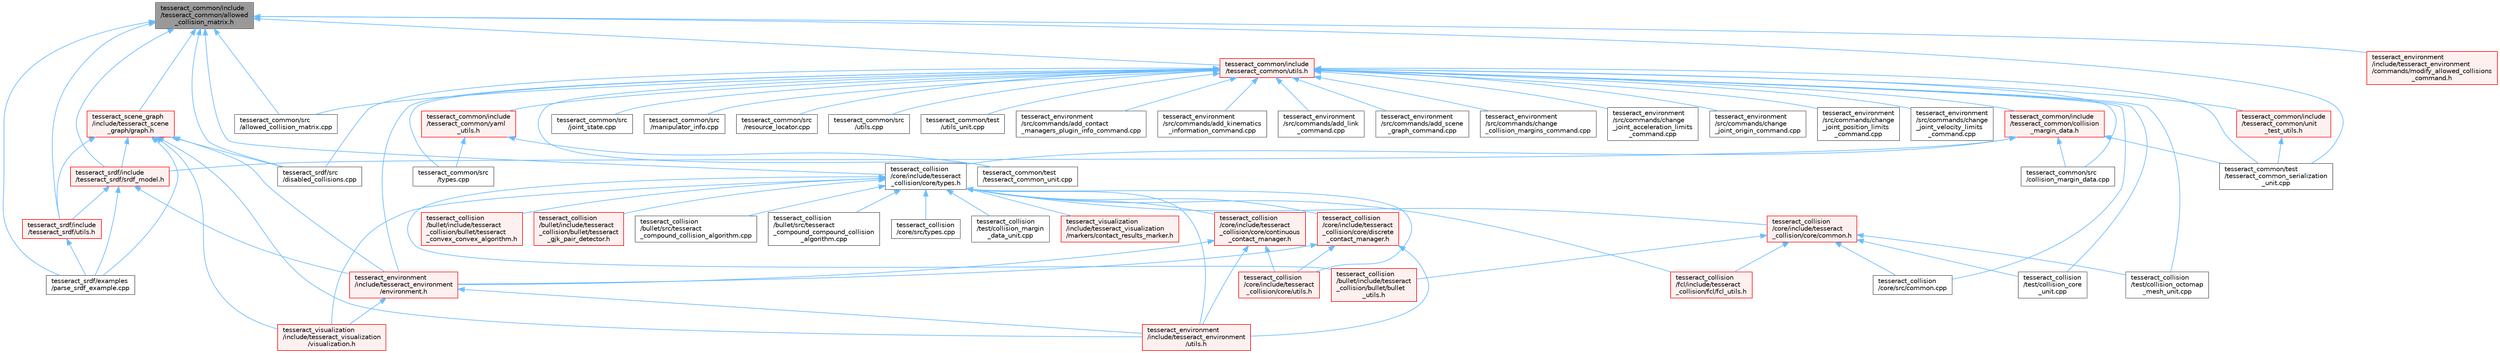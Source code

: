 digraph "tesseract_common/include/tesseract_common/allowed_collision_matrix.h"
{
 // LATEX_PDF_SIZE
  bgcolor="transparent";
  edge [fontname=Helvetica,fontsize=10,labelfontname=Helvetica,labelfontsize=10];
  node [fontname=Helvetica,fontsize=10,shape=box,height=0.2,width=0.4];
  Node1 [label="tesseract_common/include\l/tesseract_common/allowed\l_collision_matrix.h",height=0.2,width=0.4,color="gray40", fillcolor="grey60", style="filled", fontcolor="black",tooltip=" "];
  Node1 -> Node2 [dir="back",color="steelblue1",style="solid"];
  Node2 [label="tesseract_collision\l/core/include/tesseract\l_collision/core/types.h",height=0.2,width=0.4,color="grey40", fillcolor="white", style="filled",URL="$d3/db3/tesseract__collision_2core_2include_2tesseract__collision_2core_2types_8h.html",tooltip="Tesseracts Collision Common Types."];
  Node2 -> Node3 [dir="back",color="steelblue1",style="solid"];
  Node3 [label="tesseract_collision\l/bullet/include/tesseract\l_collision/bullet/bullet\l_utils.h",height=0.2,width=0.4,color="red", fillcolor="#FFF0F0", style="filled",URL="$d6/d91/bullet__utils_8h.html",tooltip="Tesseract ROS Bullet environment utility function."];
  Node2 -> Node35 [dir="back",color="steelblue1",style="solid"];
  Node35 [label="tesseract_collision\l/bullet/include/tesseract\l_collision/bullet/tesseract\l_convex_convex_algorithm.h",height=0.2,width=0.4,color="red", fillcolor="#FFF0F0", style="filled",URL="$dc/dcd/tesseract__convex__convex__algorithm_8h.html",tooltip=" "];
  Node2 -> Node38 [dir="back",color="steelblue1",style="solid"];
  Node38 [label="tesseract_collision\l/bullet/include/tesseract\l_collision/bullet/tesseract\l_gjk_pair_detector.h",height=0.2,width=0.4,color="red", fillcolor="#FFF0F0", style="filled",URL="$d6/ddf/tesseract__gjk__pair__detector_8h.html",tooltip=" "];
  Node2 -> Node40 [dir="back",color="steelblue1",style="solid"];
  Node40 [label="tesseract_collision\l/bullet/src/tesseract\l_compound_collision_algorithm.cpp",height=0.2,width=0.4,color="grey40", fillcolor="white", style="filled",URL="$d6/d2d/tesseract__compound__collision__algorithm_8cpp.html",tooltip=" "];
  Node2 -> Node41 [dir="back",color="steelblue1",style="solid"];
  Node41 [label="tesseract_collision\l/bullet/src/tesseract\l_compound_compound_collision\l_algorithm.cpp",height=0.2,width=0.4,color="grey40", fillcolor="white", style="filled",URL="$d9/dee/tesseract__compound__compound__collision__algorithm_8cpp.html",tooltip=" "];
  Node2 -> Node42 [dir="back",color="steelblue1",style="solid"];
  Node42 [label="tesseract_collision\l/core/include/tesseract\l_collision/core/common.h",height=0.2,width=0.4,color="red", fillcolor="#FFF0F0", style="filled",URL="$dc/d54/common_8h.html",tooltip="This is a collection of common methods."];
  Node42 -> Node3 [dir="back",color="steelblue1",style="solid"];
  Node42 -> Node57 [dir="back",color="steelblue1",style="solid"];
  Node57 [label="tesseract_collision\l/core/src/common.cpp",height=0.2,width=0.4,color="grey40", fillcolor="white", style="filled",URL="$d9/df9/common_8cpp.html",tooltip="This is a collection of common methods."];
  Node42 -> Node58 [dir="back",color="steelblue1",style="solid"];
  Node58 [label="tesseract_collision\l/fcl/include/tesseract\l_collision/fcl/fcl_utils.h",height=0.2,width=0.4,color="red", fillcolor="#FFF0F0", style="filled",URL="$d2/dde/fcl__utils_8h.html",tooltip="Tesseract ROS FCL Utility Functions."];
  Node42 -> Node63 [dir="back",color="steelblue1",style="solid"];
  Node63 [label="tesseract_collision\l/test/collision_core\l_unit.cpp",height=0.2,width=0.4,color="grey40", fillcolor="white", style="filled",URL="$d4/d09/collision__core__unit_8cpp.html",tooltip=" "];
  Node42 -> Node28 [dir="back",color="steelblue1",style="solid"];
  Node28 [label="tesseract_collision\l/test/collision_octomap\l_mesh_unit.cpp",height=0.2,width=0.4,color="grey40", fillcolor="white", style="filled",URL="$d0/dcb/collision__octomap__mesh__unit_8cpp.html",tooltip=" "];
  Node2 -> Node67 [dir="back",color="steelblue1",style="solid"];
  Node67 [label="tesseract_collision\l/core/include/tesseract\l_collision/core/continuous\l_contact_manager.h",height=0.2,width=0.4,color="red", fillcolor="#FFF0F0", style="filled",URL="$d6/d0f/continuous__contact__manager_8h.html",tooltip="This is the continuous contact manager base class."];
  Node67 -> Node92 [dir="back",color="steelblue1",style="solid"];
  Node92 [label="tesseract_collision\l/core/include/tesseract\l_collision/core/utils.h",height=0.2,width=0.4,color="red", fillcolor="#FFF0F0", style="filled",URL="$df/d4c/tesseract__collision_2core_2include_2tesseract__collision_2core_2utils_8h.html",tooltip="Tesseract Collision utils."];
  Node67 -> Node74 [dir="back",color="steelblue1",style="solid"];
  Node74 [label="tesseract_environment\l/include/tesseract_environment\l/environment.h",height=0.2,width=0.4,color="red", fillcolor="#FFF0F0", style="filled",URL="$de/d26/environment_8h.html",tooltip=" "];
  Node74 -> Node80 [dir="back",color="steelblue1",style="solid"];
  Node80 [label="tesseract_environment\l/include/tesseract_environment\l/utils.h",height=0.2,width=0.4,color="red", fillcolor="#FFF0F0", style="filled",URL="$d9/d71/tesseract__environment_2include_2tesseract__environment_2utils_8h.html",tooltip="Tesseract Environment Utility Functions."];
  Node74 -> Node89 [dir="back",color="steelblue1",style="solid"];
  Node89 [label="tesseract_visualization\l/include/tesseract_visualization\l/visualization.h",height=0.2,width=0.4,color="red", fillcolor="#FFF0F0", style="filled",URL="$d2/d02/visualization_8h.html",tooltip="Visualization Class."];
  Node67 -> Node80 [dir="back",color="steelblue1",style="solid"];
  Node2 -> Node99 [dir="back",color="steelblue1",style="solid"];
  Node99 [label="tesseract_collision\l/core/include/tesseract\l_collision/core/discrete\l_contact_manager.h",height=0.2,width=0.4,color="red", fillcolor="#FFF0F0", style="filled",URL="$db/d35/discrete__contact__manager_8h.html",tooltip="This is the discrete contact manager base class."];
  Node99 -> Node92 [dir="back",color="steelblue1",style="solid"];
  Node99 -> Node74 [dir="back",color="steelblue1",style="solid"];
  Node99 -> Node80 [dir="back",color="steelblue1",style="solid"];
  Node2 -> Node92 [dir="back",color="steelblue1",style="solid"];
  Node2 -> Node105 [dir="back",color="steelblue1",style="solid"];
  Node105 [label="tesseract_collision\l/core/src/types.cpp",height=0.2,width=0.4,color="grey40", fillcolor="white", style="filled",URL="$da/d00/tesseract__collision_2core_2src_2types_8cpp.html",tooltip="Tesseracts Collision Common Types."];
  Node2 -> Node58 [dir="back",color="steelblue1",style="solid"];
  Node2 -> Node106 [dir="back",color="steelblue1",style="solid"];
  Node106 [label="tesseract_collision\l/test/collision_margin\l_data_unit.cpp",height=0.2,width=0.4,color="grey40", fillcolor="white", style="filled",URL="$d5/d56/collision__margin__data__unit_8cpp.html",tooltip=" "];
  Node2 -> Node80 [dir="back",color="steelblue1",style="solid"];
  Node2 -> Node107 [dir="back",color="steelblue1",style="solid"];
  Node107 [label="tesseract_visualization\l/include/tesseract_visualization\l/markers/contact_results_marker.h",height=0.2,width=0.4,color="red", fillcolor="#FFF0F0", style="filled",URL="$d5/d96/contact__results__marker_8h.html",tooltip=" "];
  Node2 -> Node89 [dir="back",color="steelblue1",style="solid"];
  Node1 -> Node108 [dir="back",color="steelblue1",style="solid"];
  Node108 [label="tesseract_common/include\l/tesseract_common/utils.h",height=0.2,width=0.4,color="red", fillcolor="#FFF0F0", style="filled",URL="$dc/d79/tesseract__common_2include_2tesseract__common_2utils_8h.html",tooltip="Common Tesseract Utility Functions."];
  Node108 -> Node57 [dir="back",color="steelblue1",style="solid"];
  Node108 -> Node63 [dir="back",color="steelblue1",style="solid"];
  Node108 -> Node28 [dir="back",color="steelblue1",style="solid"];
  Node108 -> Node109 [dir="back",color="steelblue1",style="solid"];
  Node109 [label="tesseract_common/include\l/tesseract_common/collision\l_margin_data.h",height=0.2,width=0.4,color="red", fillcolor="#FFF0F0", style="filled",URL="$d4/da8/collision__margin__data_8h.html",tooltip="This is used to store collision margin information."];
  Node109 -> Node2 [dir="back",color="steelblue1",style="solid"];
  Node109 -> Node110 [dir="back",color="steelblue1",style="solid"];
  Node110 [label="tesseract_common/src\l/collision_margin_data.cpp",height=0.2,width=0.4,color="grey40", fillcolor="white", style="filled",URL="$d6/d53/collision__margin__data_8cpp.html",tooltip="CollisionMarginData."];
  Node109 -> Node111 [dir="back",color="steelblue1",style="solid"];
  Node111 [label="tesseract_common/test\l/tesseract_common_serialization\l_unit.cpp",height=0.2,width=0.4,color="grey40", fillcolor="white", style="filled",URL="$d4/d44/tesseract__common__serialization__unit_8cpp.html",tooltip="Tests serialization of types in tesseract_common."];
  Node109 -> Node115 [dir="back",color="steelblue1",style="solid"];
  Node115 [label="tesseract_srdf/include\l/tesseract_srdf/srdf_model.h",height=0.2,width=0.4,color="red", fillcolor="#FFF0F0", style="filled",URL="$d0/d42/srdf__model_8h.html",tooltip="Parse srdf xml."];
  Node115 -> Node74 [dir="back",color="steelblue1",style="solid"];
  Node115 -> Node116 [dir="back",color="steelblue1",style="solid"];
  Node116 [label="tesseract_srdf/examples\l/parse_srdf_example.cpp",height=0.2,width=0.4,color="grey40", fillcolor="white", style="filled",URL="$d3/d2e/parse__srdf__example_8cpp.html",tooltip=" "];
  Node115 -> Node117 [dir="back",color="steelblue1",style="solid"];
  Node117 [label="tesseract_srdf/include\l/tesseract_srdf/utils.h",height=0.2,width=0.4,color="red", fillcolor="#FFF0F0", style="filled",URL="$dd/d02/tesseract__srdf_2include_2tesseract__srdf_2utils_8h.html",tooltip="Tesseract SRDF utility functions."];
  Node117 -> Node116 [dir="back",color="steelblue1",style="solid"];
  Node108 -> Node123 [dir="back",color="steelblue1",style="solid"];
  Node123 [label="tesseract_common/include\l/tesseract_common/unit\l_test_utils.h",height=0.2,width=0.4,color="red", fillcolor="#FFF0F0", style="filled",URL="$d2/d05/unit__test__utils_8h.html",tooltip="Common Tesseract unit test utilities."];
  Node123 -> Node111 [dir="back",color="steelblue1",style="solid"];
  Node108 -> Node128 [dir="back",color="steelblue1",style="solid"];
  Node128 [label="tesseract_common/include\l/tesseract_common/yaml\l_utils.h",height=0.2,width=0.4,color="red", fillcolor="#FFF0F0", style="filled",URL="$d2/db4/yaml__utils_8h.html",tooltip="YAML Type conversions."];
  Node128 -> Node129 [dir="back",color="steelblue1",style="solid"];
  Node129 [label="tesseract_common/src\l/types.cpp",height=0.2,width=0.4,color="grey40", fillcolor="white", style="filled",URL="$d8/d8c/tesseract__common_2src_2types_8cpp.html",tooltip="Common Tesseract Types."];
  Node128 -> Node130 [dir="back",color="steelblue1",style="solid"];
  Node130 [label="tesseract_common/test\l/tesseract_common_unit.cpp",height=0.2,width=0.4,color="grey40", fillcolor="white", style="filled",URL="$de/df1/tesseract__common__unit_8cpp.html",tooltip=" "];
  Node108 -> Node133 [dir="back",color="steelblue1",style="solid"];
  Node133 [label="tesseract_common/src\l/allowed_collision_matrix.cpp",height=0.2,width=0.4,color="grey40", fillcolor="white", style="filled",URL="$d3/db2/allowed__collision__matrix_8cpp.html",tooltip="AllowedCollisionMatrix."];
  Node108 -> Node110 [dir="back",color="steelblue1",style="solid"];
  Node108 -> Node134 [dir="back",color="steelblue1",style="solid"];
  Node134 [label="tesseract_common/src\l/joint_state.cpp",height=0.2,width=0.4,color="grey40", fillcolor="white", style="filled",URL="$d6/dec/joint__state_8cpp.html",tooltip="Tesseract Joint State."];
  Node108 -> Node135 [dir="back",color="steelblue1",style="solid"];
  Node135 [label="tesseract_common/src\l/manipulator_info.cpp",height=0.2,width=0.4,color="grey40", fillcolor="white", style="filled",URL="$d5/dd9/manipulator__info_8cpp.html",tooltip=" "];
  Node108 -> Node136 [dir="back",color="steelblue1",style="solid"];
  Node136 [label="tesseract_common/src\l/resource_locator.cpp",height=0.2,width=0.4,color="grey40", fillcolor="white", style="filled",URL="$d7/d6f/resource__locator_8cpp.html",tooltip="Resource locator functions."];
  Node108 -> Node129 [dir="back",color="steelblue1",style="solid"];
  Node108 -> Node137 [dir="back",color="steelblue1",style="solid"];
  Node137 [label="tesseract_common/src\l/utils.cpp",height=0.2,width=0.4,color="grey40", fillcolor="white", style="filled",URL="$df/d6b/tesseract__common_2src_2utils_8cpp.html",tooltip="Common Tesseract Utility Functions."];
  Node108 -> Node111 [dir="back",color="steelblue1",style="solid"];
  Node108 -> Node130 [dir="back",color="steelblue1",style="solid"];
  Node108 -> Node138 [dir="back",color="steelblue1",style="solid"];
  Node138 [label="tesseract_common/test\l/utils_unit.cpp",height=0.2,width=0.4,color="grey40", fillcolor="white", style="filled",URL="$d2/d44/utils__unit_8cpp.html",tooltip=" "];
  Node108 -> Node74 [dir="back",color="steelblue1",style="solid"];
  Node108 -> Node139 [dir="back",color="steelblue1",style="solid"];
  Node139 [label="tesseract_environment\l/src/commands/add_contact\l_managers_plugin_info_command.cpp",height=0.2,width=0.4,color="grey40", fillcolor="white", style="filled",URL="$df/d2e/add__contact__managers__plugin__info__command_8cpp.html",tooltip="Used to add contact managers to the environment."];
  Node108 -> Node140 [dir="back",color="steelblue1",style="solid"];
  Node140 [label="tesseract_environment\l/src/commands/add_kinematics\l_information_command.cpp",height=0.2,width=0.4,color="grey40", fillcolor="white", style="filled",URL="$dc/de2/add__kinematics__information__command_8cpp.html",tooltip=" "];
  Node108 -> Node141 [dir="back",color="steelblue1",style="solid"];
  Node141 [label="tesseract_environment\l/src/commands/add_link\l_command.cpp",height=0.2,width=0.4,color="grey40", fillcolor="white", style="filled",URL="$d6/d88/add__link__command_8cpp.html",tooltip="Used to add a link to the environment."];
  Node108 -> Node142 [dir="back",color="steelblue1",style="solid"];
  Node142 [label="tesseract_environment\l/src/commands/add_scene\l_graph_command.cpp",height=0.2,width=0.4,color="grey40", fillcolor="white", style="filled",URL="$dc/d4b/add__scene__graph__command_8cpp.html",tooltip="Used to add a scene graph to the environment."];
  Node108 -> Node114 [dir="back",color="steelblue1",style="solid"];
  Node114 [label="tesseract_environment\l/src/commands/change\l_collision_margins_command.cpp",height=0.2,width=0.4,color="grey40", fillcolor="white", style="filled",URL="$d2/db8/change__collision__margins__command_8cpp.html",tooltip="Used to change collision margins."];
  Node108 -> Node143 [dir="back",color="steelblue1",style="solid"];
  Node143 [label="tesseract_environment\l/src/commands/change\l_joint_acceleration_limits\l_command.cpp",height=0.2,width=0.4,color="grey40", fillcolor="white", style="filled",URL="$dc/d96/change__joint__acceleration__limits__command_8cpp.html",tooltip="Used to change joint accelerations limis in the environment."];
  Node108 -> Node144 [dir="back",color="steelblue1",style="solid"];
  Node144 [label="tesseract_environment\l/src/commands/change\l_joint_origin_command.cpp",height=0.2,width=0.4,color="grey40", fillcolor="white", style="filled",URL="$d9/dbd/change__joint__origin__command_8cpp.html",tooltip="Used to change joint origin."];
  Node108 -> Node145 [dir="back",color="steelblue1",style="solid"];
  Node145 [label="tesseract_environment\l/src/commands/change\l_joint_position_limits\l_command.cpp",height=0.2,width=0.4,color="grey40", fillcolor="white", style="filled",URL="$d2/d6a/change__joint__position__limits__command_8cpp.html",tooltip="Used to change joint position limis in the environment."];
  Node108 -> Node146 [dir="back",color="steelblue1",style="solid"];
  Node146 [label="tesseract_environment\l/src/commands/change\l_joint_velocity_limits\l_command.cpp",height=0.2,width=0.4,color="grey40", fillcolor="white", style="filled",URL="$d3/d3e/change__joint__velocity__limits__command_8cpp.html",tooltip="Used to change joint velocity limis in the environment."];
  Node108 -> Node237 [dir="back",color="steelblue1",style="solid"];
  Node237 [label="tesseract_srdf/src\l/disabled_collisions.cpp",height=0.2,width=0.4,color="grey40", fillcolor="white", style="filled",URL="$dd/d18/disabled__collisions_8cpp.html",tooltip="Parse disabled collision data from srdf file."];
  Node1 -> Node133 [dir="back",color="steelblue1",style="solid"];
  Node1 -> Node111 [dir="back",color="steelblue1",style="solid"];
  Node1 -> Node287 [dir="back",color="steelblue1",style="solid"];
  Node287 [label="tesseract_environment\l/include/tesseract_environment\l/commands/modify_allowed_collisions\l_command.h",height=0.2,width=0.4,color="red", fillcolor="#FFF0F0", style="filled",URL="$d3/d7d/modify__allowed__collisions__command_8h.html",tooltip=" "];
  Node1 -> Node289 [dir="back",color="steelblue1",style="solid"];
  Node289 [label="tesseract_scene_graph\l/include/tesseract_scene\l_graph/graph.h",height=0.2,width=0.4,color="red", fillcolor="#FFF0F0", style="filled",URL="$d6/df3/graph_8h.html",tooltip="A basic scene graph using boost."];
  Node289 -> Node74 [dir="back",color="steelblue1",style="solid"];
  Node289 -> Node80 [dir="back",color="steelblue1",style="solid"];
  Node289 -> Node116 [dir="back",color="steelblue1",style="solid"];
  Node289 -> Node115 [dir="back",color="steelblue1",style="solid"];
  Node289 -> Node117 [dir="back",color="steelblue1",style="solid"];
  Node289 -> Node237 [dir="back",color="steelblue1",style="solid"];
  Node289 -> Node89 [dir="back",color="steelblue1",style="solid"];
  Node1 -> Node116 [dir="back",color="steelblue1",style="solid"];
  Node1 -> Node115 [dir="back",color="steelblue1",style="solid"];
  Node1 -> Node117 [dir="back",color="steelblue1",style="solid"];
  Node1 -> Node237 [dir="back",color="steelblue1",style="solid"];
}
